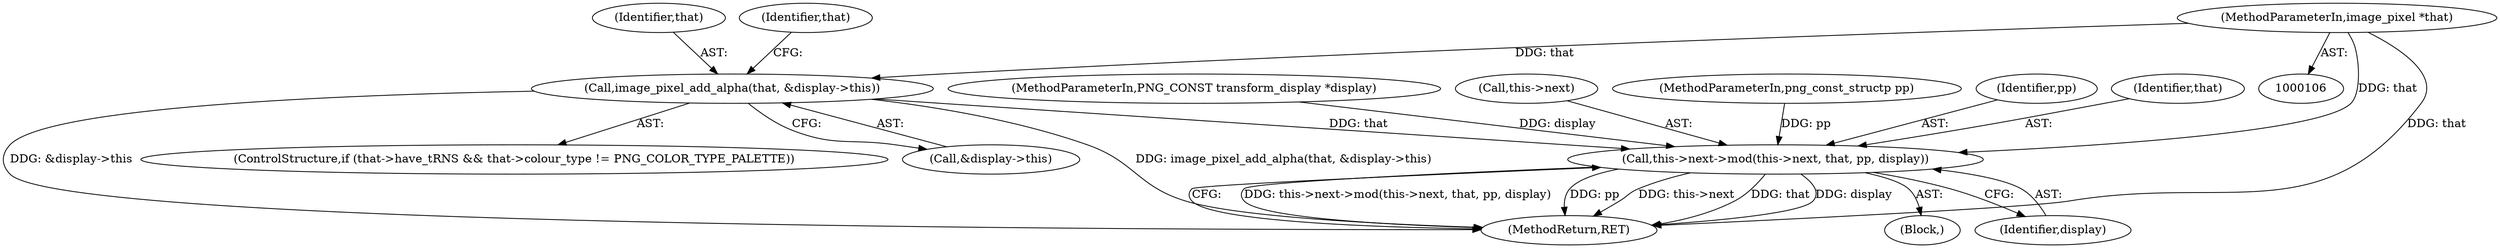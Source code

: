 digraph "1_Android_9d4853418ab2f754c2b63e091c29c5529b8b86ca_58@del" {
"1000122" [label="(Call,image_pixel_add_alpha(that, &display->this))"];
"1000108" [label="(MethodParameterIn,image_pixel *that)"];
"1000356" [label="(Call,this->next->mod(this->next, that, pp, display))"];
"1000111" [label="(Block,)"];
"1000363" [label="(MethodReturn,RET)"];
"1000123" [label="(Identifier,that)"];
"1000131" [label="(Identifier,that)"];
"1000110" [label="(MethodParameterIn,PNG_CONST transform_display *display)"];
"1000356" [label="(Call,this->next->mod(this->next, that, pp, display))"];
"1000112" [label="(ControlStructure,if (that->have_tRNS && that->colour_type != PNG_COLOR_TYPE_PALETTE))"];
"1000357" [label="(Call,this->next)"];
"1000109" [label="(MethodParameterIn,png_const_structp pp)"];
"1000124" [label="(Call,&display->this)"];
"1000362" [label="(Identifier,display)"];
"1000361" [label="(Identifier,pp)"];
"1000360" [label="(Identifier,that)"];
"1000122" [label="(Call,image_pixel_add_alpha(that, &display->this))"];
"1000108" [label="(MethodParameterIn,image_pixel *that)"];
"1000122" -> "1000112"  [label="AST: "];
"1000122" -> "1000124"  [label="CFG: "];
"1000123" -> "1000122"  [label="AST: "];
"1000124" -> "1000122"  [label="AST: "];
"1000131" -> "1000122"  [label="CFG: "];
"1000122" -> "1000363"  [label="DDG: image_pixel_add_alpha(that, &display->this)"];
"1000122" -> "1000363"  [label="DDG: &display->this"];
"1000108" -> "1000122"  [label="DDG: that"];
"1000122" -> "1000356"  [label="DDG: that"];
"1000108" -> "1000106"  [label="AST: "];
"1000108" -> "1000363"  [label="DDG: that"];
"1000108" -> "1000356"  [label="DDG: that"];
"1000356" -> "1000111"  [label="AST: "];
"1000356" -> "1000362"  [label="CFG: "];
"1000357" -> "1000356"  [label="AST: "];
"1000360" -> "1000356"  [label="AST: "];
"1000361" -> "1000356"  [label="AST: "];
"1000362" -> "1000356"  [label="AST: "];
"1000363" -> "1000356"  [label="CFG: "];
"1000356" -> "1000363"  [label="DDG: this->next->mod(this->next, that, pp, display)"];
"1000356" -> "1000363"  [label="DDG: pp"];
"1000356" -> "1000363"  [label="DDG: this->next"];
"1000356" -> "1000363"  [label="DDG: that"];
"1000356" -> "1000363"  [label="DDG: display"];
"1000109" -> "1000356"  [label="DDG: pp"];
"1000110" -> "1000356"  [label="DDG: display"];
}
